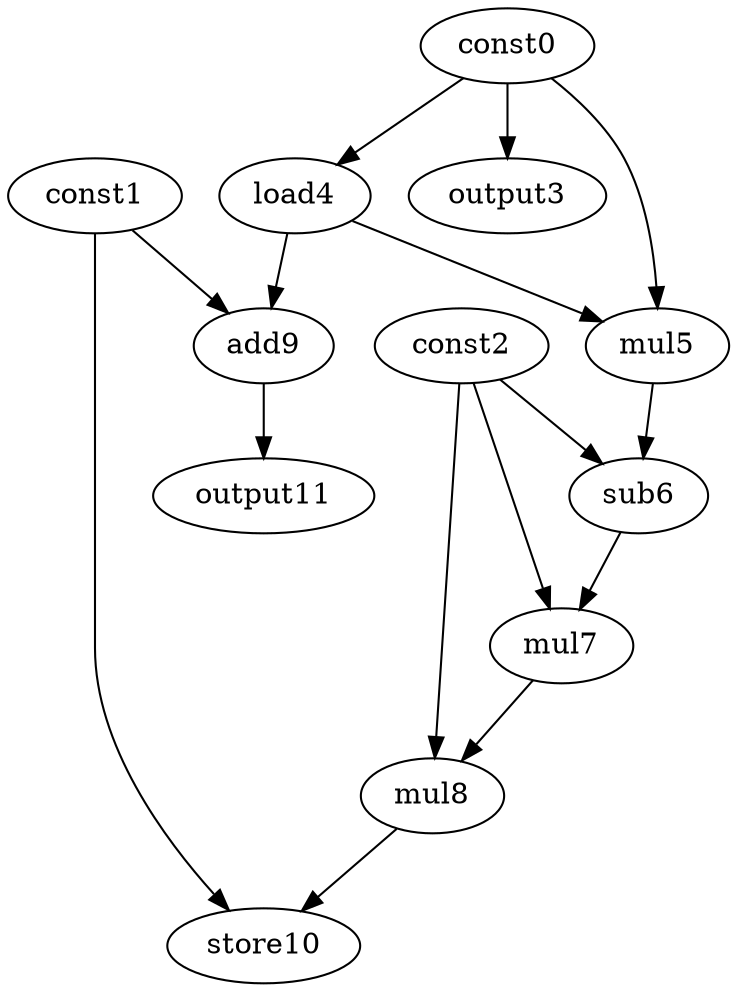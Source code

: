 digraph G { 
const0[opcode=const]; 
const1[opcode=const]; 
const2[opcode=const]; 
output3[opcode=output]; 
load4[opcode=load]; 
mul5[opcode=mul]; 
sub6[opcode=sub]; 
mul7[opcode=mul]; 
mul8[opcode=mul]; 
add9[opcode=add]; 
store10[opcode=store]; 
output11[opcode=output]; 
const0->output3[operand=0];
const0->load4[operand=0];
const0->mul5[operand=0];
load4->mul5[operand=1];
const1->add9[operand=0];
load4->add9[operand=1];
const2->sub6[operand=0];
mul5->sub6[operand=1];
add9->output11[operand=0];
const2->mul7[operand=0];
sub6->mul7[operand=1];
const2->mul8[operand=0];
mul7->mul8[operand=1];
mul8->store10[operand=0];
const1->store10[operand=1];
}
